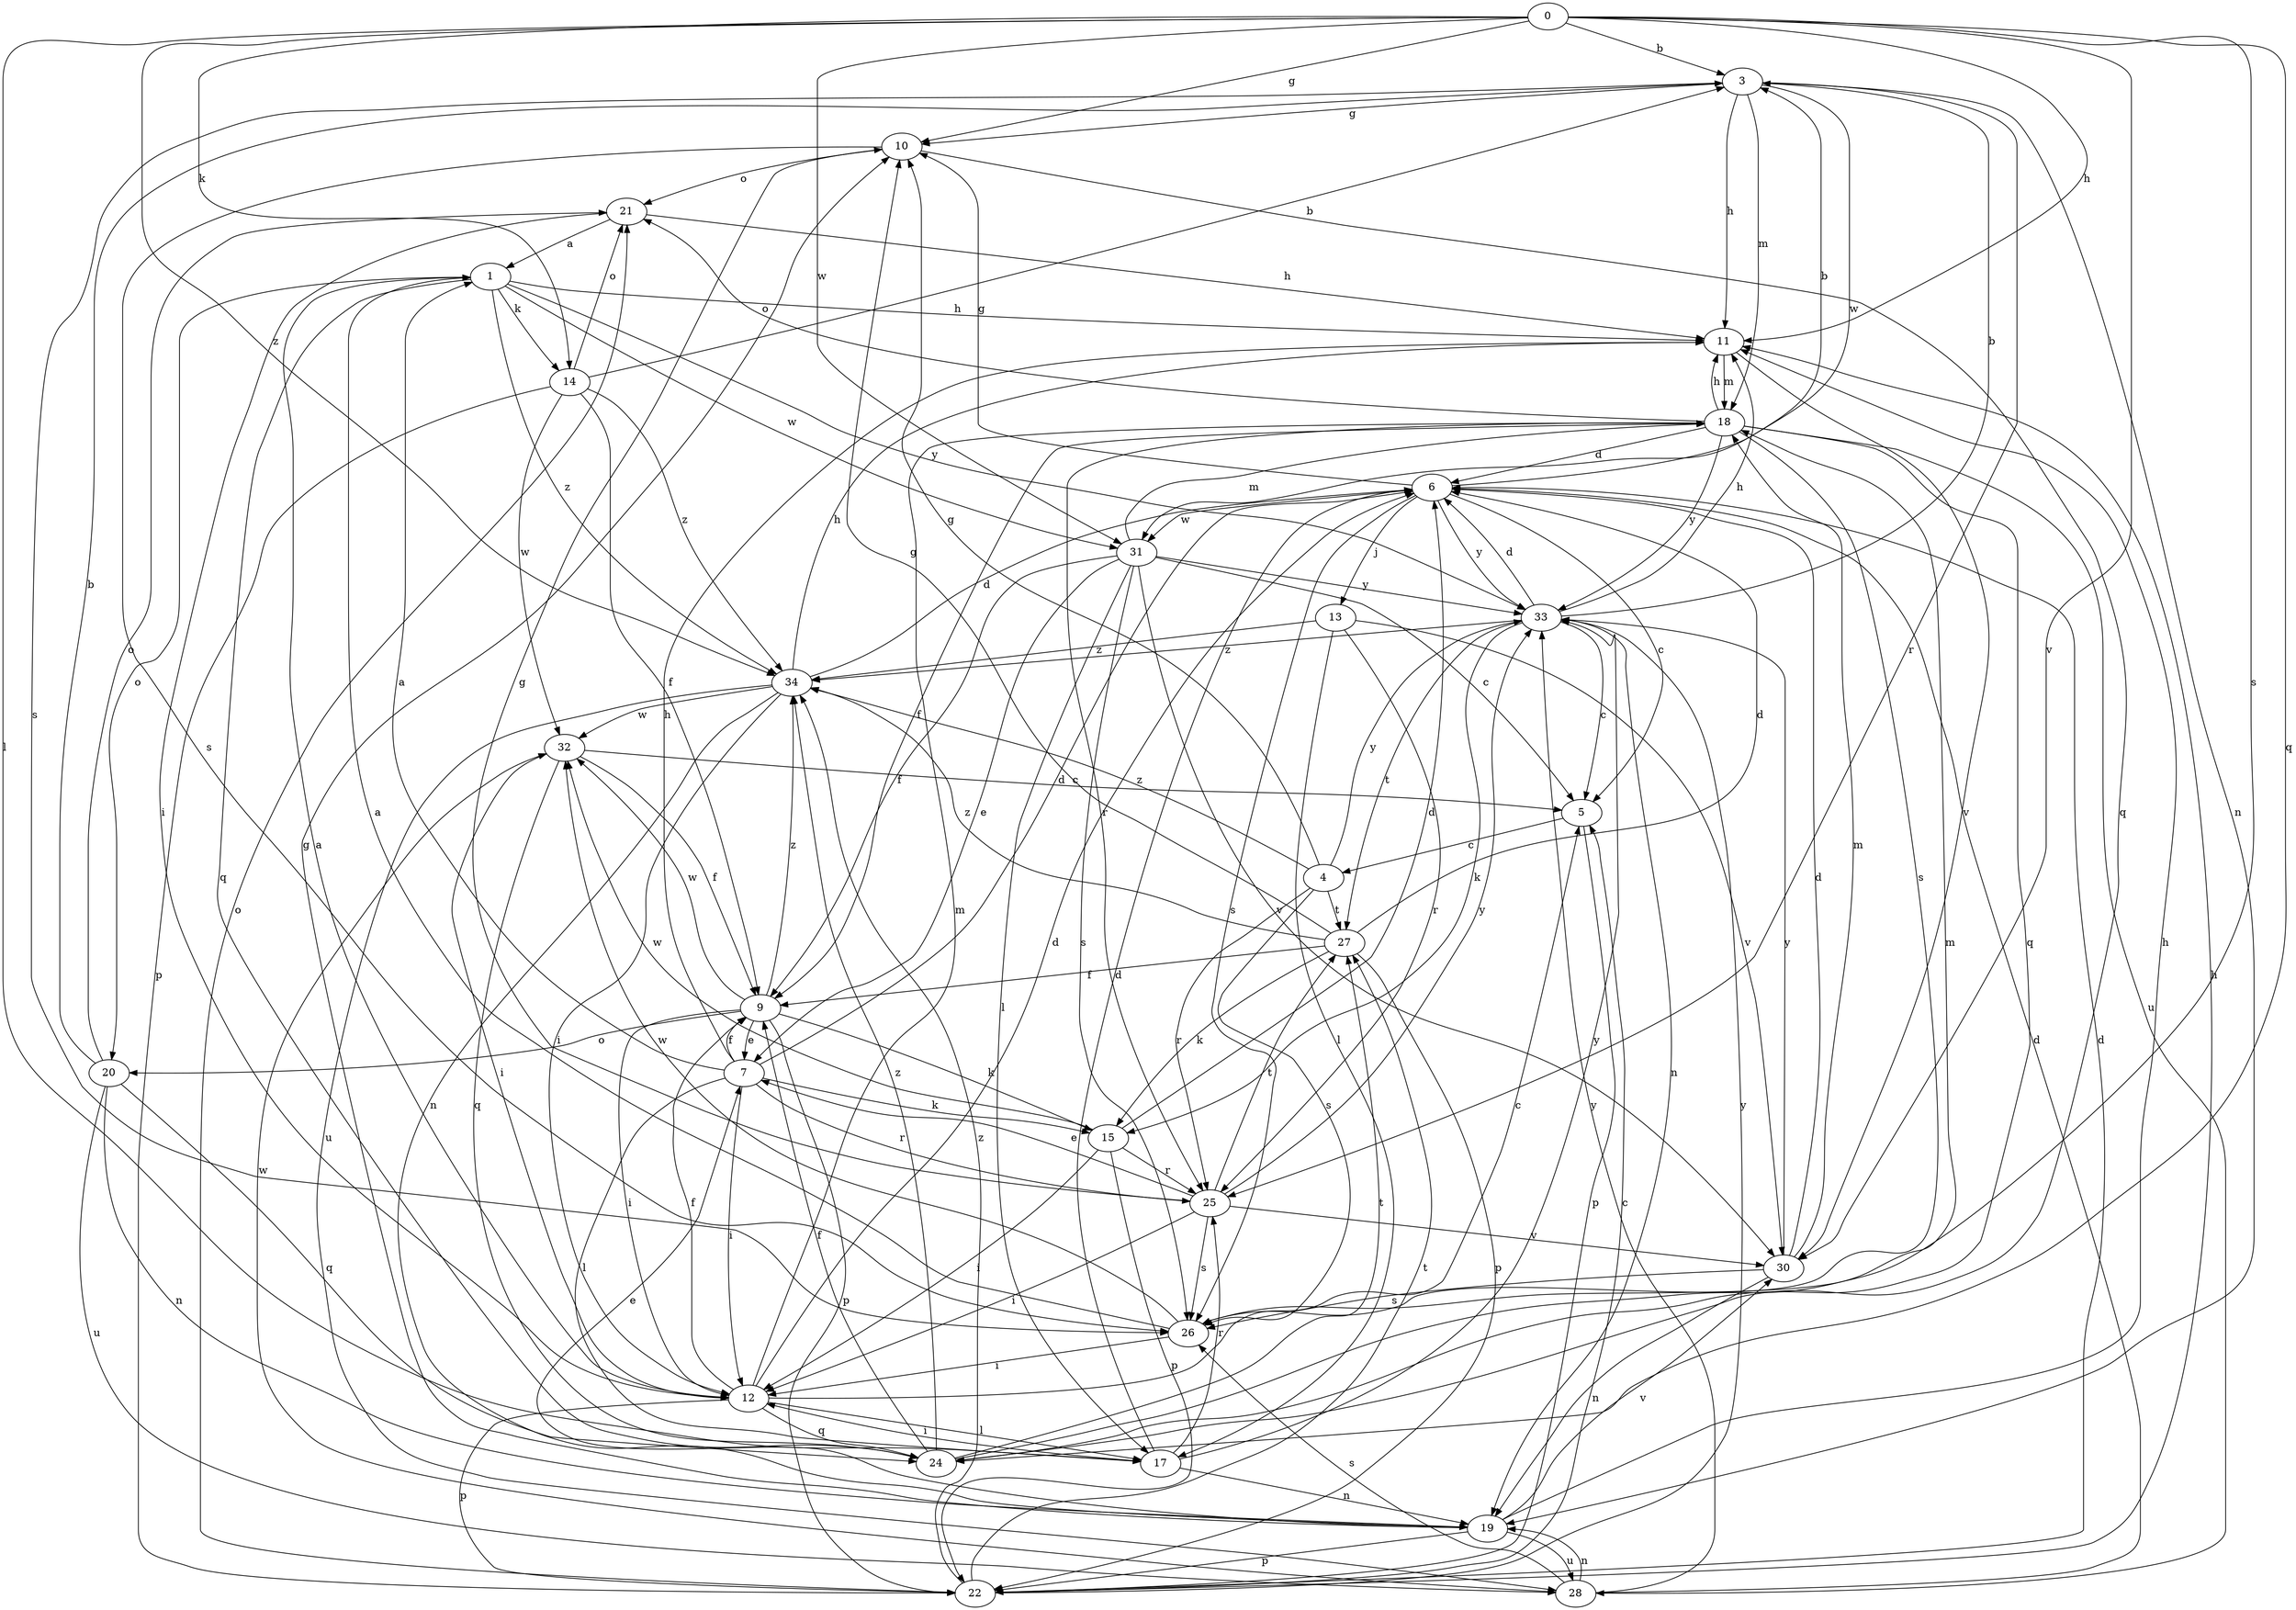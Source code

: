 strict digraph  {
0;
1;
3;
4;
5;
6;
7;
9;
10;
11;
12;
13;
14;
15;
17;
18;
19;
20;
21;
22;
24;
25;
26;
27;
28;
30;
31;
32;
33;
34;
0 -> 3  [label=b];
0 -> 10  [label=g];
0 -> 11  [label=h];
0 -> 14  [label=k];
0 -> 17  [label=l];
0 -> 24  [label=q];
0 -> 26  [label=s];
0 -> 30  [label=v];
0 -> 31  [label=w];
0 -> 34  [label=z];
1 -> 11  [label=h];
1 -> 14  [label=k];
1 -> 20  [label=o];
1 -> 24  [label=q];
1 -> 31  [label=w];
1 -> 33  [label=y];
1 -> 34  [label=z];
3 -> 10  [label=g];
3 -> 11  [label=h];
3 -> 18  [label=m];
3 -> 19  [label=n];
3 -> 25  [label=r];
3 -> 26  [label=s];
3 -> 31  [label=w];
4 -> 10  [label=g];
4 -> 25  [label=r];
4 -> 26  [label=s];
4 -> 27  [label=t];
4 -> 33  [label=y];
4 -> 34  [label=z];
5 -> 4  [label=c];
5 -> 22  [label=p];
6 -> 3  [label=b];
6 -> 5  [label=c];
6 -> 10  [label=g];
6 -> 13  [label=j];
6 -> 26  [label=s];
6 -> 31  [label=w];
6 -> 33  [label=y];
7 -> 1  [label=a];
7 -> 6  [label=d];
7 -> 9  [label=f];
7 -> 11  [label=h];
7 -> 12  [label=i];
7 -> 15  [label=k];
7 -> 17  [label=l];
7 -> 25  [label=r];
9 -> 7  [label=e];
9 -> 12  [label=i];
9 -> 15  [label=k];
9 -> 20  [label=o];
9 -> 22  [label=p];
9 -> 32  [label=w];
9 -> 34  [label=z];
10 -> 21  [label=o];
10 -> 24  [label=q];
10 -> 26  [label=s];
11 -> 18  [label=m];
11 -> 30  [label=v];
12 -> 1  [label=a];
12 -> 5  [label=c];
12 -> 6  [label=d];
12 -> 9  [label=f];
12 -> 17  [label=l];
12 -> 18  [label=m];
12 -> 22  [label=p];
12 -> 24  [label=q];
13 -> 17  [label=l];
13 -> 25  [label=r];
13 -> 30  [label=v];
13 -> 34  [label=z];
14 -> 3  [label=b];
14 -> 9  [label=f];
14 -> 21  [label=o];
14 -> 22  [label=p];
14 -> 32  [label=w];
14 -> 34  [label=z];
15 -> 6  [label=d];
15 -> 12  [label=i];
15 -> 22  [label=p];
15 -> 25  [label=r];
15 -> 32  [label=w];
17 -> 6  [label=d];
17 -> 12  [label=i];
17 -> 19  [label=n];
17 -> 25  [label=r];
17 -> 33  [label=y];
18 -> 6  [label=d];
18 -> 9  [label=f];
18 -> 11  [label=h];
18 -> 21  [label=o];
18 -> 24  [label=q];
18 -> 25  [label=r];
18 -> 26  [label=s];
18 -> 28  [label=u];
18 -> 33  [label=y];
19 -> 7  [label=e];
19 -> 10  [label=g];
19 -> 11  [label=h];
19 -> 22  [label=p];
19 -> 28  [label=u];
19 -> 30  [label=v];
20 -> 3  [label=b];
20 -> 19  [label=n];
20 -> 21  [label=o];
20 -> 24  [label=q];
20 -> 28  [label=u];
21 -> 1  [label=a];
21 -> 11  [label=h];
21 -> 12  [label=i];
22 -> 5  [label=c];
22 -> 6  [label=d];
22 -> 11  [label=h];
22 -> 21  [label=o];
22 -> 27  [label=t];
22 -> 33  [label=y];
22 -> 34  [label=z];
24 -> 9  [label=f];
24 -> 18  [label=m];
24 -> 27  [label=t];
24 -> 34  [label=z];
25 -> 7  [label=e];
25 -> 10  [label=g];
25 -> 12  [label=i];
25 -> 26  [label=s];
25 -> 27  [label=t];
25 -> 30  [label=v];
25 -> 33  [label=y];
26 -> 1  [label=a];
26 -> 12  [label=i];
26 -> 32  [label=w];
27 -> 6  [label=d];
27 -> 9  [label=f];
27 -> 10  [label=g];
27 -> 15  [label=k];
27 -> 22  [label=p];
27 -> 34  [label=z];
28 -> 6  [label=d];
28 -> 19  [label=n];
28 -> 26  [label=s];
28 -> 32  [label=w];
28 -> 33  [label=y];
30 -> 6  [label=d];
30 -> 18  [label=m];
30 -> 19  [label=n];
30 -> 26  [label=s];
30 -> 33  [label=y];
31 -> 5  [label=c];
31 -> 7  [label=e];
31 -> 9  [label=f];
31 -> 17  [label=l];
31 -> 18  [label=m];
31 -> 26  [label=s];
31 -> 30  [label=v];
31 -> 33  [label=y];
32 -> 5  [label=c];
32 -> 9  [label=f];
32 -> 12  [label=i];
32 -> 24  [label=q];
33 -> 3  [label=b];
33 -> 5  [label=c];
33 -> 6  [label=d];
33 -> 11  [label=h];
33 -> 15  [label=k];
33 -> 19  [label=n];
33 -> 27  [label=t];
33 -> 34  [label=z];
34 -> 6  [label=d];
34 -> 11  [label=h];
34 -> 12  [label=i];
34 -> 19  [label=n];
34 -> 28  [label=u];
34 -> 32  [label=w];
}
